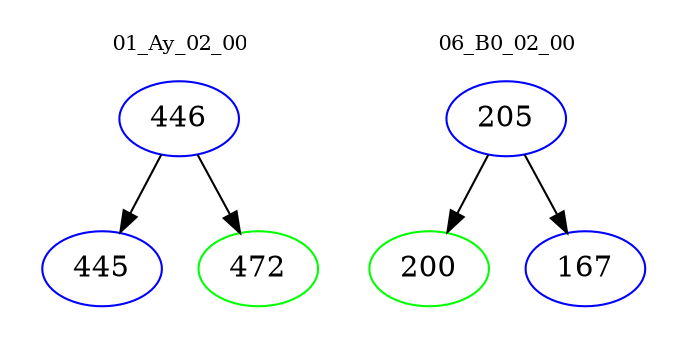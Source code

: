 digraph{
subgraph cluster_0 {
color = white
label = "01_Ay_02_00";
fontsize=10;
T0_446 [label="446", color="blue"]
T0_446 -> T0_445 [color="black"]
T0_445 [label="445", color="blue"]
T0_446 -> T0_472 [color="black"]
T0_472 [label="472", color="green"]
}
subgraph cluster_1 {
color = white
label = "06_B0_02_00";
fontsize=10;
T1_205 [label="205", color="blue"]
T1_205 -> T1_200 [color="black"]
T1_200 [label="200", color="green"]
T1_205 -> T1_167 [color="black"]
T1_167 [label="167", color="blue"]
}
}

